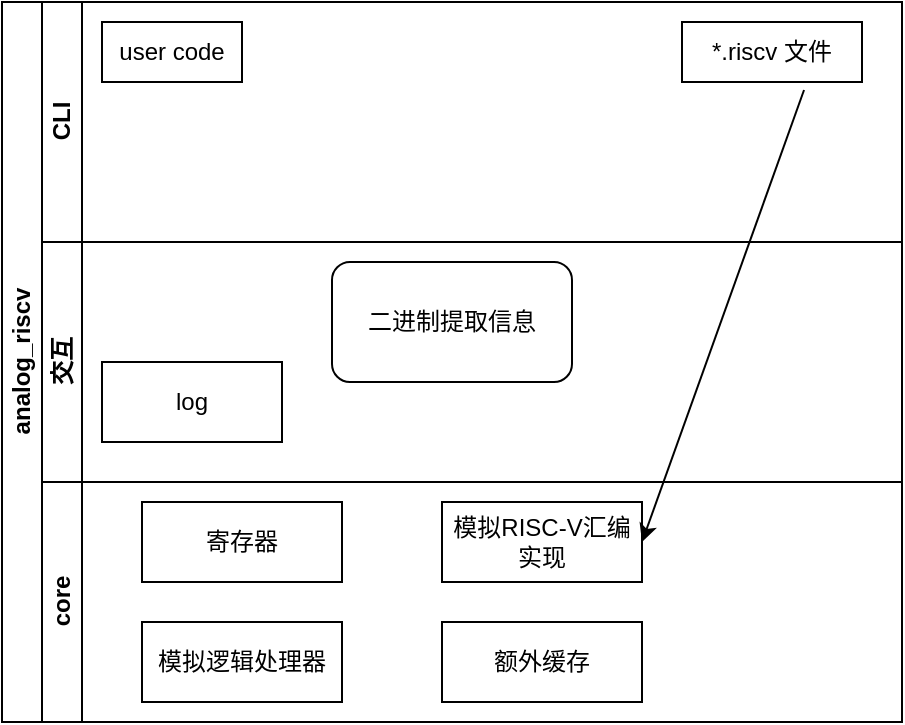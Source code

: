 <mxfile version="20.2.3" type="device"><diagram id="prtHgNgQTEPvFCAcTncT" name="Page-1"><mxGraphModel dx="1102" dy="977" grid="1" gridSize="10" guides="1" tooltips="1" connect="1" arrows="1" fold="1" page="1" pageScale="1" pageWidth="827" pageHeight="1169" math="0" shadow="0"><root><mxCell id="0"/><mxCell id="1" parent="0"/><mxCell id="dNxyNK7c78bLwvsdeMH5-19" value="analog_riscv" style="swimlane;html=1;childLayout=stackLayout;resizeParent=1;resizeParentMax=0;horizontal=0;startSize=20;horizontalStack=0;" parent="1" vertex="1"><mxGeometry x="120" y="120" width="450" height="360" as="geometry"/></mxCell><mxCell id="dNxyNK7c78bLwvsdeMH5-20" value="CLI" style="swimlane;html=1;startSize=20;horizontal=0;" parent="dNxyNK7c78bLwvsdeMH5-19" vertex="1"><mxGeometry x="20" width="430" height="120" as="geometry"/></mxCell><mxCell id="taYPW4vtdvV0RppF-vRE-1" value="user code&lt;br&gt;" style="rounded=0;whiteSpace=wrap;html=1;" vertex="1" parent="dNxyNK7c78bLwvsdeMH5-20"><mxGeometry x="30" y="10" width="70" height="30" as="geometry"/></mxCell><mxCell id="taYPW4vtdvV0RppF-vRE-2" value="*.riscv 文件&lt;br&gt;" style="rounded=0;whiteSpace=wrap;html=1;" vertex="1" parent="dNxyNK7c78bLwvsdeMH5-20"><mxGeometry x="320" y="10" width="90" height="30" as="geometry"/></mxCell><mxCell id="dNxyNK7c78bLwvsdeMH5-21" value="交互" style="swimlane;html=1;startSize=20;horizontal=0;" parent="dNxyNK7c78bLwvsdeMH5-19" vertex="1"><mxGeometry x="20" y="120" width="430" height="120" as="geometry"/></mxCell><mxCell id="taYPW4vtdvV0RppF-vRE-3" value="二进制提取信息" style="rounded=1;whiteSpace=wrap;html=1;" vertex="1" parent="dNxyNK7c78bLwvsdeMH5-21"><mxGeometry x="145" y="10" width="120" height="60" as="geometry"/></mxCell><mxCell id="taYPW4vtdvV0RppF-vRE-6" value="log" style="rounded=0;whiteSpace=wrap;html=1;" vertex="1" parent="dNxyNK7c78bLwvsdeMH5-21"><mxGeometry x="30" y="60" width="90" height="40" as="geometry"/></mxCell><mxCell id="dNxyNK7c78bLwvsdeMH5-22" value="core" style="swimlane;html=1;startSize=20;horizontal=0;" parent="dNxyNK7c78bLwvsdeMH5-19" vertex="1"><mxGeometry x="20" y="240" width="430" height="120" as="geometry"/></mxCell><mxCell id="taYPW4vtdvV0RppF-vRE-7" value="寄存器" style="rounded=0;whiteSpace=wrap;html=1;" vertex="1" parent="dNxyNK7c78bLwvsdeMH5-22"><mxGeometry x="50" y="10" width="100" height="40" as="geometry"/></mxCell><mxCell id="taYPW4vtdvV0RppF-vRE-8" value="额外缓存" style="rounded=0;whiteSpace=wrap;html=1;" vertex="1" parent="dNxyNK7c78bLwvsdeMH5-22"><mxGeometry x="200" y="70" width="100" height="40" as="geometry"/></mxCell><mxCell id="taYPW4vtdvV0RppF-vRE-9" value="模拟逻辑处理器" style="rounded=0;whiteSpace=wrap;html=1;" vertex="1" parent="dNxyNK7c78bLwvsdeMH5-22"><mxGeometry x="50" y="70" width="100" height="40" as="geometry"/></mxCell><mxCell id="taYPW4vtdvV0RppF-vRE-10" value="模拟RISC-V汇编实现&lt;br&gt;" style="rounded=0;whiteSpace=wrap;html=1;" vertex="1" parent="dNxyNK7c78bLwvsdeMH5-22"><mxGeometry x="200" y="10" width="100" height="40" as="geometry"/></mxCell><mxCell id="taYPW4vtdvV0RppF-vRE-13" value="" style="endArrow=classic;html=1;rounded=0;entryX=1;entryY=0.5;entryDx=0;entryDy=0;exitX=0.678;exitY=1.133;exitDx=0;exitDy=0;exitPerimeter=0;" edge="1" parent="dNxyNK7c78bLwvsdeMH5-19" source="taYPW4vtdvV0RppF-vRE-2" target="taYPW4vtdvV0RppF-vRE-10"><mxGeometry width="50" height="50" relative="1" as="geometry"><mxPoint x="560" y="280" as="sourcePoint"/><mxPoint x="610" y="230" as="targetPoint"/></mxGeometry></mxCell></root></mxGraphModel></diagram></mxfile>